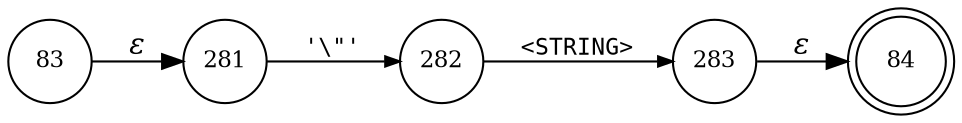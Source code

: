 digraph ATN {
rankdir=LR;
s84[fontsize=11, label="84", shape=doublecircle, fixedsize=true, width=.6];
s83[fontsize=11,label="83", shape=circle, fixedsize=true, width=.55, peripheries=1];
s281[fontsize=11,label="281", shape=circle, fixedsize=true, width=.55, peripheries=1];
s282[fontsize=11,label="282", shape=circle, fixedsize=true, width=.55, peripheries=1];
s283[fontsize=11,label="283", shape=circle, fixedsize=true, width=.55, peripheries=1];
s83 -> s281 [fontname="Times-Italic", label="&epsilon;"];
s281 -> s282 [fontsize=11, fontname="Courier", arrowsize=.7, label = "'\\\"'", arrowhead = normal];
s282 -> s283 [fontsize=11, fontname="Courier", arrowsize=.7, label = "<STRING>", arrowhead = normal];
s283 -> s84 [fontname="Times-Italic", label="&epsilon;"];
}